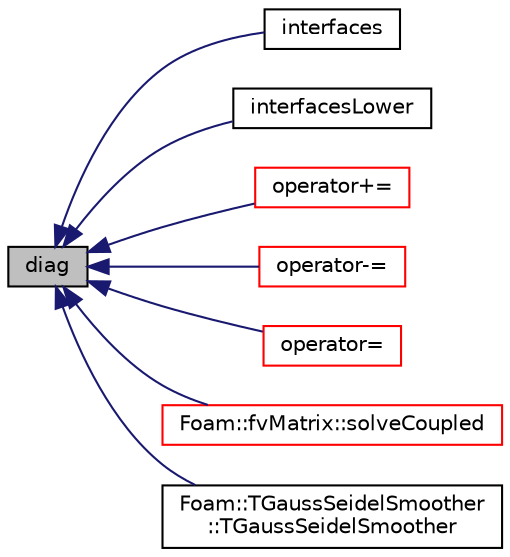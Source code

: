 digraph "diag"
{
  bgcolor="transparent";
  edge [fontname="Helvetica",fontsize="10",labelfontname="Helvetica",labelfontsize="10"];
  node [fontname="Helvetica",fontsize="10",shape=record];
  rankdir="LR";
  Node1 [label="diag",height=0.2,width=0.4,color="black", fillcolor="grey75", style="filled", fontcolor="black"];
  Node1 -> Node2 [dir="back",color="midnightblue",fontsize="10",style="solid",fontname="Helvetica"];
  Node2 [label="interfaces",height=0.2,width=0.4,color="black",URL="$a01312.html#a3bc837bc8fa422e71f82026c5c2eeccb",tooltip="Return interfaces. "];
  Node1 -> Node3 [dir="back",color="midnightblue",fontsize="10",style="solid",fontname="Helvetica"];
  Node3 [label="interfacesLower",height=0.2,width=0.4,color="black",URL="$a01312.html#a8bdc243b4fb8710b30d82f14dcae1e1c"];
  Node1 -> Node4 [dir="back",color="midnightblue",fontsize="10",style="solid",fontname="Helvetica"];
  Node4 [label="operator+=",height=0.2,width=0.4,color="red",URL="$a01312.html#a67cb5e721083def89a8775562081caeb"];
  Node1 -> Node5 [dir="back",color="midnightblue",fontsize="10",style="solid",fontname="Helvetica"];
  Node5 [label="operator-=",height=0.2,width=0.4,color="red",URL="$a01312.html#ade231ee3b05d977629dbaeeb2c538dae"];
  Node1 -> Node6 [dir="back",color="midnightblue",fontsize="10",style="solid",fontname="Helvetica"];
  Node6 [label="operator=",height=0.2,width=0.4,color="red",URL="$a01312.html#a855e48a9b4e9d4ea44f93b8120b41905"];
  Node1 -> Node7 [dir="back",color="midnightblue",fontsize="10",style="solid",fontname="Helvetica"];
  Node7 [label="Foam::fvMatrix::solveCoupled",height=0.2,width=0.4,color="red",URL="$a00891.html#ab36072dfe5324780d08a7e030c52be5e",tooltip="Solve coupled returning the solution statistics. "];
  Node1 -> Node8 [dir="back",color="midnightblue",fontsize="10",style="solid",fontname="Helvetica"];
  Node8 [label="Foam::TGaussSeidelSmoother\l::TGaussSeidelSmoother",height=0.2,width=0.4,color="black",URL="$a02668.html#a37d1e9ced3ff8cc76ec3c4855784cc83",tooltip="Construct from components. "];
}
